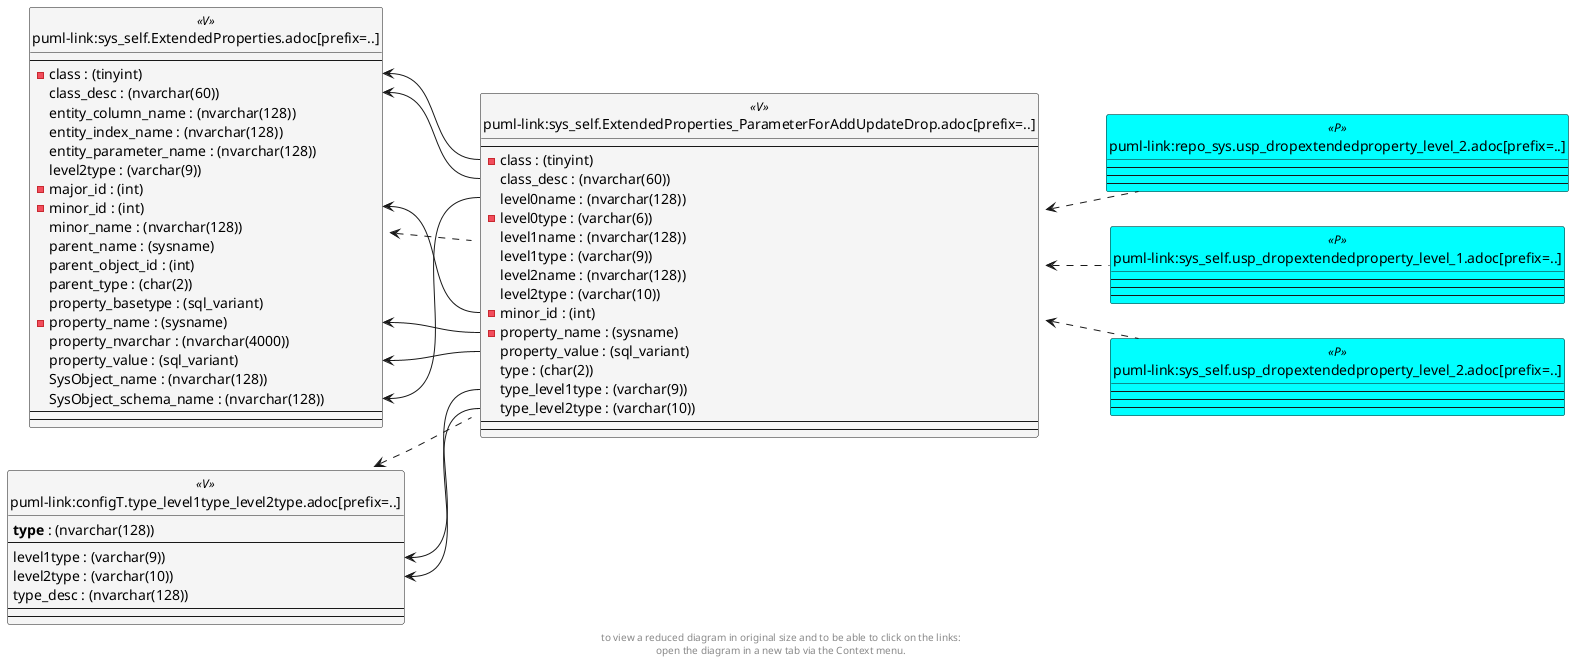 @startuml
left to right direction
'top to bottom direction
hide circle
'avoide "." issues:
set namespaceSeparator none


skinparam class {
  BackgroundColor White
  BackgroundColor<<FN>> Yellow
  BackgroundColor<<FS>> Yellow
  BackgroundColor<<FT>> LightGray
  BackgroundColor<<IF>> Yellow
  BackgroundColor<<IS>> Yellow
  BackgroundColor<<P>> Aqua
  BackgroundColor<<PC>> Aqua
  BackgroundColor<<SN>> Yellow
  BackgroundColor<<SO>> SlateBlue
  BackgroundColor<<TF>> LightGray
  BackgroundColor<<TR>> Tomato
  BackgroundColor<<U>> White
  BackgroundColor<<V>> WhiteSmoke
  BackgroundColor<<X>> Aqua
}


entity "puml-link:configT.type_level1type_level2type.adoc[prefix=..]" as configT.type_level1type_level2type << V >> {
  **type** : (nvarchar(128))
  --
  level1type : (varchar(9))
  level2type : (varchar(10))
  type_desc : (nvarchar(128))
  --
  --
}

entity "puml-link:repo_sys.usp_dropextendedproperty_level_2.adoc[prefix=..]" as repo_sys.usp_dropextendedproperty_level_2 << P >> {
  --
  --
  --
}

entity "puml-link:sys_self.ExtendedProperties.adoc[prefix=..]" as sys_self.ExtendedProperties << V >> {
  --
  - class : (tinyint)
  class_desc : (nvarchar(60))
  entity_column_name : (nvarchar(128))
  entity_index_name : (nvarchar(128))
  entity_parameter_name : (nvarchar(128))
  level2type : (varchar(9))
  - major_id : (int)
  - minor_id : (int)
  minor_name : (nvarchar(128))
  parent_name : (sysname)
  parent_object_id : (int)
  parent_type : (char(2))
  property_basetype : (sql_variant)
  - property_name : (sysname)
  property_nvarchar : (nvarchar(4000))
  property_value : (sql_variant)
  SysObject_name : (nvarchar(128))
  SysObject_schema_name : (nvarchar(128))
  --
  --
}

entity "puml-link:sys_self.ExtendedProperties_ParameterForAddUpdateDrop.adoc[prefix=..]" as sys_self.ExtendedProperties_ParameterForAddUpdateDrop << V >> {
  --
  - class : (tinyint)
  class_desc : (nvarchar(60))
  level0name : (nvarchar(128))
  - level0type : (varchar(6))
  level1name : (nvarchar(128))
  level1type : (varchar(9))
  level2name : (nvarchar(128))
  level2type : (varchar(10))
  - minor_id : (int)
  - property_name : (sysname)
  property_value : (sql_variant)
  type : (char(2))
  type_level1type : (varchar(9))
  type_level2type : (varchar(10))
  --
  --
}

entity "puml-link:sys_self.usp_dropextendedproperty_level_1.adoc[prefix=..]" as sys_self.usp_dropextendedproperty_level_1 << P >> {
  --
  --
  --
}

entity "puml-link:sys_self.usp_dropextendedproperty_level_2.adoc[prefix=..]" as sys_self.usp_dropextendedproperty_level_2 << P >> {
  --
  --
  --
}

configT.type_level1type_level2type <.. sys_self.ExtendedProperties_ParameterForAddUpdateDrop
sys_self.ExtendedProperties <.. sys_self.ExtendedProperties_ParameterForAddUpdateDrop
sys_self.ExtendedProperties_ParameterForAddUpdateDrop <.. repo_sys.usp_dropextendedproperty_level_2
sys_self.ExtendedProperties_ParameterForAddUpdateDrop <.. sys_self.usp_dropextendedproperty_level_1
sys_self.ExtendedProperties_ParameterForAddUpdateDrop <.. sys_self.usp_dropextendedproperty_level_2
configT.type_level1type_level2type::level1type <-- sys_self.ExtendedProperties_ParameterForAddUpdateDrop::type_level1type
configT.type_level1type_level2type::level2type <-- sys_self.ExtendedProperties_ParameterForAddUpdateDrop::type_level2type
sys_self.ExtendedProperties::class <-- sys_self.ExtendedProperties_ParameterForAddUpdateDrop::class
sys_self.ExtendedProperties::class_desc <-- sys_self.ExtendedProperties_ParameterForAddUpdateDrop::class_desc
sys_self.ExtendedProperties::minor_id <-- sys_self.ExtendedProperties_ParameterForAddUpdateDrop::minor_id
sys_self.ExtendedProperties::property_name <-- sys_self.ExtendedProperties_ParameterForAddUpdateDrop::property_name
sys_self.ExtendedProperties::property_value <-- sys_self.ExtendedProperties_ParameterForAddUpdateDrop::property_value
sys_self.ExtendedProperties::SysObject_schema_name <-- sys_self.ExtendedProperties_ParameterForAddUpdateDrop::level0name
footer
to view a reduced diagram in original size and to be able to click on the links:
open the diagram in a new tab via the Context menu.
end footer

@enduml

